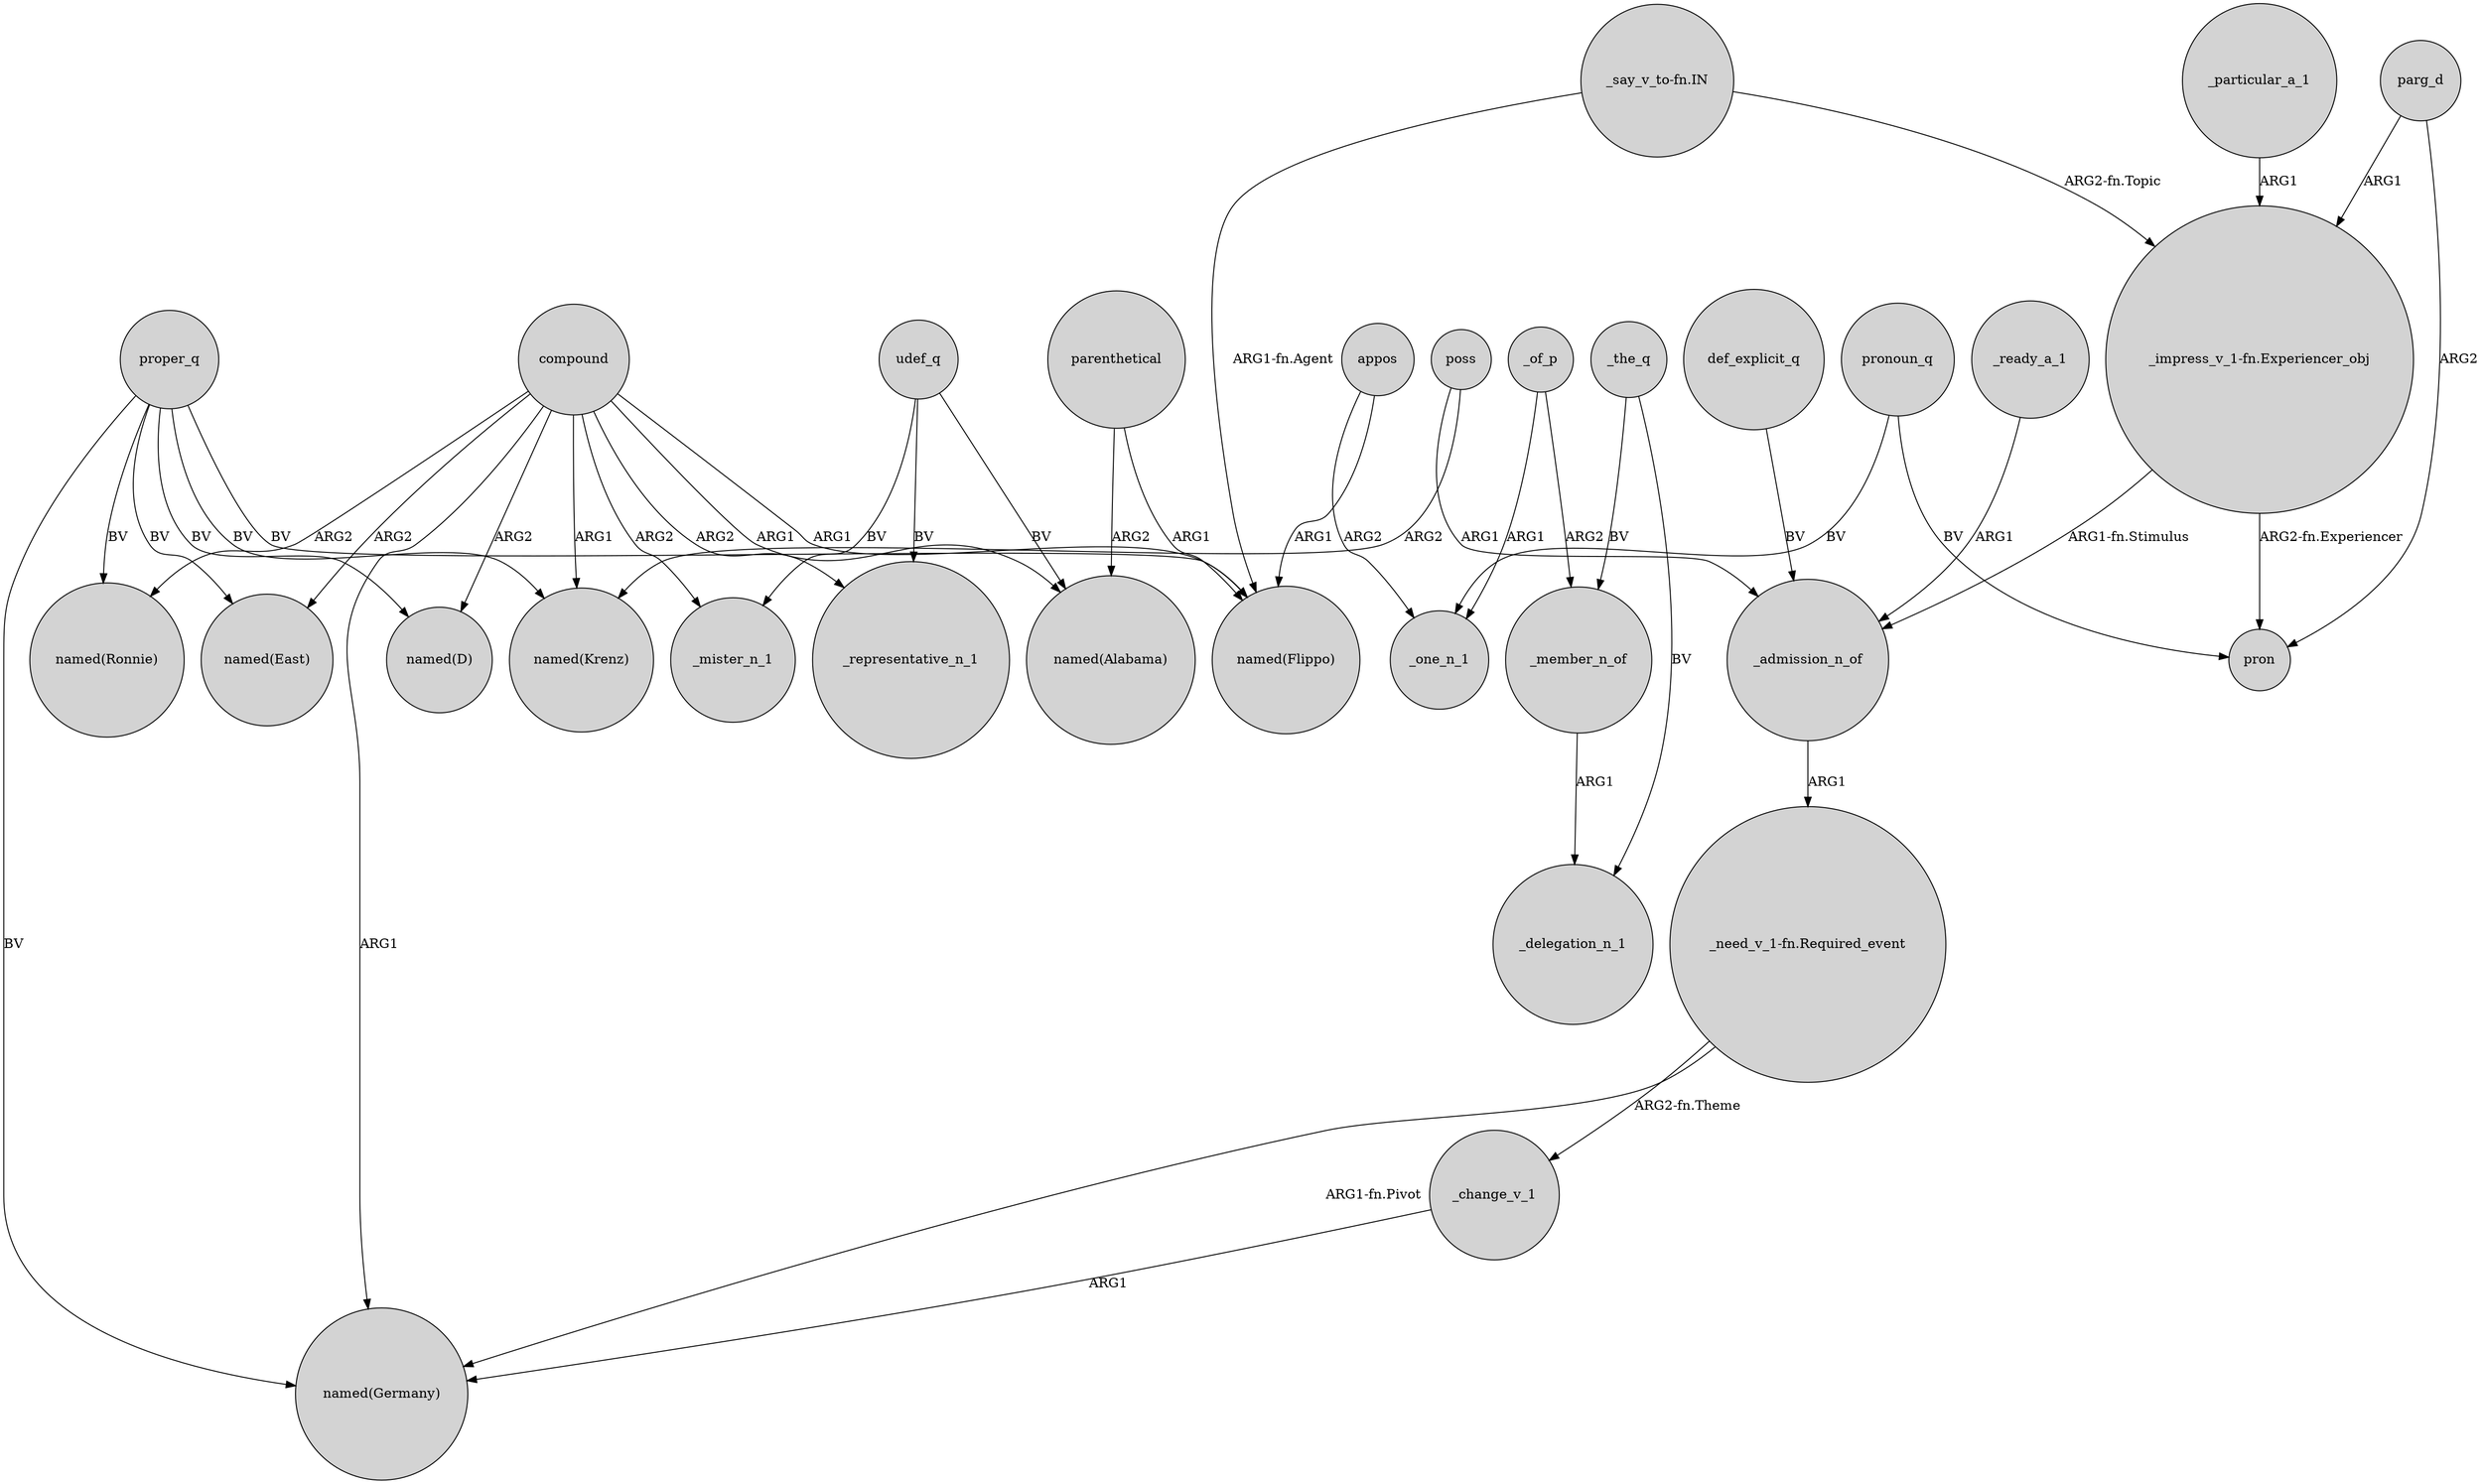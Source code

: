 digraph {
	node [shape=circle style=filled]
	compound -> "named(Ronnie)" [label=ARG2]
	parenthetical -> "named(Flippo)" [label=ARG1]
	def_explicit_q -> _admission_n_of [label=BV]
	proper_q -> "named(Germany)" [label=BV]
	appos -> _one_n_1 [label=ARG2]
	"_say_v_to-fn.IN" -> "named(Flippo)" [label="ARG1-fn.Agent"]
	"_need_v_1-fn.Required_event" -> "named(Germany)" [label="ARG1-fn.Pivot"]
	proper_q -> "named(Flippo)" [label=BV]
	"_say_v_to-fn.IN" -> "_impress_v_1-fn.Experiencer_obj" [label="ARG2-fn.Topic"]
	_the_q -> _member_n_of [label=BV]
	compound -> _mister_n_1 [label=ARG2]
	proper_q -> "named(Krenz)" [label=BV]
	udef_q -> _mister_n_1 [label=BV]
	poss -> _admission_n_of [label=ARG1]
	_of_p -> _one_n_1 [label=ARG1]
	_particular_a_1 -> "_impress_v_1-fn.Experiencer_obj" [label=ARG1]
	_admission_n_of -> "_need_v_1-fn.Required_event" [label=ARG1]
	_member_n_of -> _delegation_n_1 [label=ARG1]
	parg_d -> pron [label=ARG2]
	poss -> "named(Krenz)" [label=ARG2]
	parenthetical -> "named(Alabama)" [label=ARG2]
	compound -> _representative_n_1 [label=ARG2]
	pronoun_q -> pron [label=BV]
	"_impress_v_1-fn.Experiencer_obj" -> _admission_n_of [label="ARG1-fn.Stimulus"]
	_of_p -> _member_n_of [label=ARG2]
	compound -> "named(Flippo)" [label=ARG1]
	compound -> "named(Germany)" [label=ARG1]
	compound -> "named(D)" [label=ARG2]
	pronoun_q -> _one_n_1 [label=BV]
	udef_q -> _representative_n_1 [label=BV]
	_ready_a_1 -> _admission_n_of [label=ARG1]
	proper_q -> "named(Ronnie)" [label=BV]
	compound -> "named(Krenz)" [label=ARG1]
	proper_q -> "named(D)" [label=BV]
	"_need_v_1-fn.Required_event" -> _change_v_1 [label="ARG2-fn.Theme"]
	_change_v_1 -> "named(Germany)" [label=ARG1]
	"_impress_v_1-fn.Experiencer_obj" -> pron [label="ARG2-fn.Experiencer"]
	udef_q -> "named(Alabama)" [label=BV]
	proper_q -> "named(East)" [label=BV]
	appos -> "named(Flippo)" [label=ARG1]
	compound -> "named(Alabama)" [label=ARG1]
	parg_d -> "_impress_v_1-fn.Experiencer_obj" [label=ARG1]
	compound -> "named(East)" [label=ARG2]
	_the_q -> _delegation_n_1 [label=BV]
}
